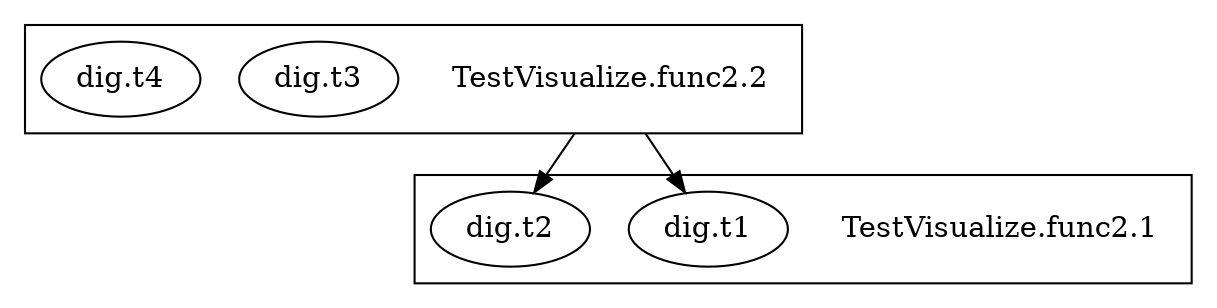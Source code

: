 digraph {
	graph [compound=true];
	
		subgraph cluster_0 {
			"TestVisualize.func2.1" [shape=plaintext];
			"dig.t1" [label=<dig.t1>];
			"dig.t2" [label=<dig.t2>];
			
		}
		
		
		subgraph cluster_1 {
			"TestVisualize.func2.2" [shape=plaintext];
			"dig.t3" [label=<dig.t3>];
			"dig.t4" [label=<dig.t4>];
			
		}
		"TestVisualize.func2.2" -> "dig.t1" [ltail=cluster_1];
		"TestVisualize.func2.2" -> "dig.t2" [ltail=cluster_1];
		
		
	
}